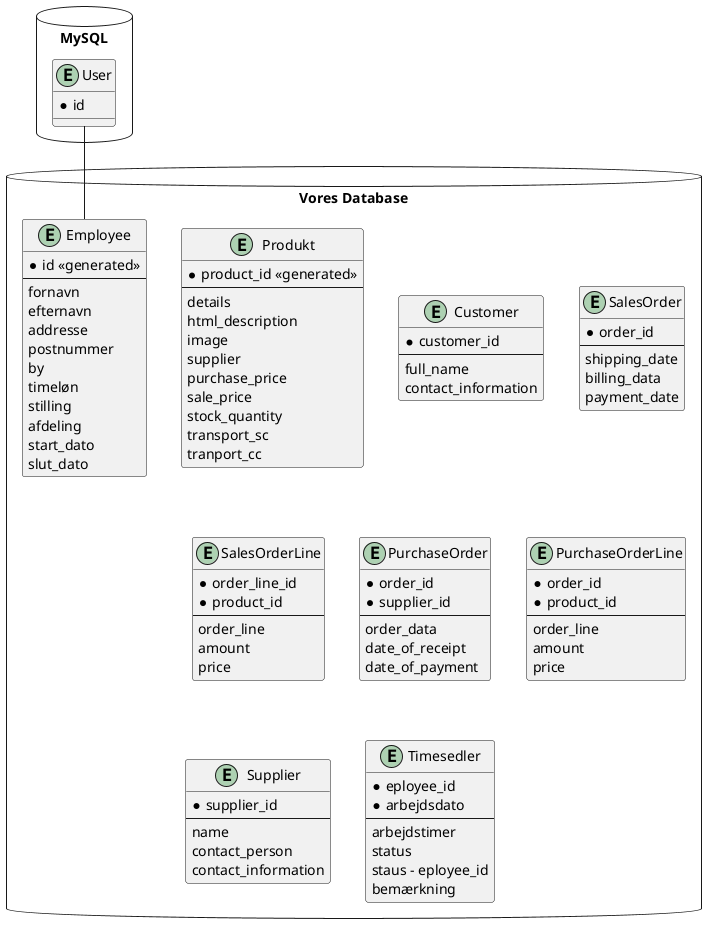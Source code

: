 @startuml
skinparam linetype ortho
database "Vores Database" {
entity "Employee" as e1 {
    * id <<generated>>
    --
    fornavn
    efternavn
    addresse
    postnummer
    by
    timeløn
    stilling
    afdeling
    start_dato
    slut_dato
}
entity "Produkt" as p1{
    * product_id <<generated>>
    --
    details
    html_description
    image
    supplier
    purchase_price
    sale_price
    stock_quantity
    transport_sc
    tranport_cc
}
entity "Customer" as c1 {
    * customer_id
    --
    full_name
    contact_information
}
entity "SalesOrder" as s2 {
    * order_id
    --
    shipping_date
    billing_data
    payment_date
}
entity "SalesOrderLine" as s3 {
    * order_line_id
    * product_id
    --
    order_line
    amount 
    ' Amount is number of products
    price 
    ' Price is products selling price
}
entity "PurchaseOrder" as p2{
    * order_id
    * supplier_id
    --
    order_data
    date_of_receipt
    date_of_payment
}
entity "PurchaseOrderLine" as p3{
    * order_id
    * product_id
    --
    order_line
    amount 
    ' Amount is number of products
    price 
    ' Price is products selling price
}
entity "Supplier" as s1{
    * supplier_id
    --
    name
    contact_person
    contact_information
}
entity "Timesedler" as t1 {
    * eployee_id
    * arbejdsdato
    --
    arbejdstimer
    status
    staus - eployee_id
    bemærkning
}
}
database "MySQL" {
entity "User" as u1{
    * id
}
}

'Relationships

u1 -- e1


@enduml
